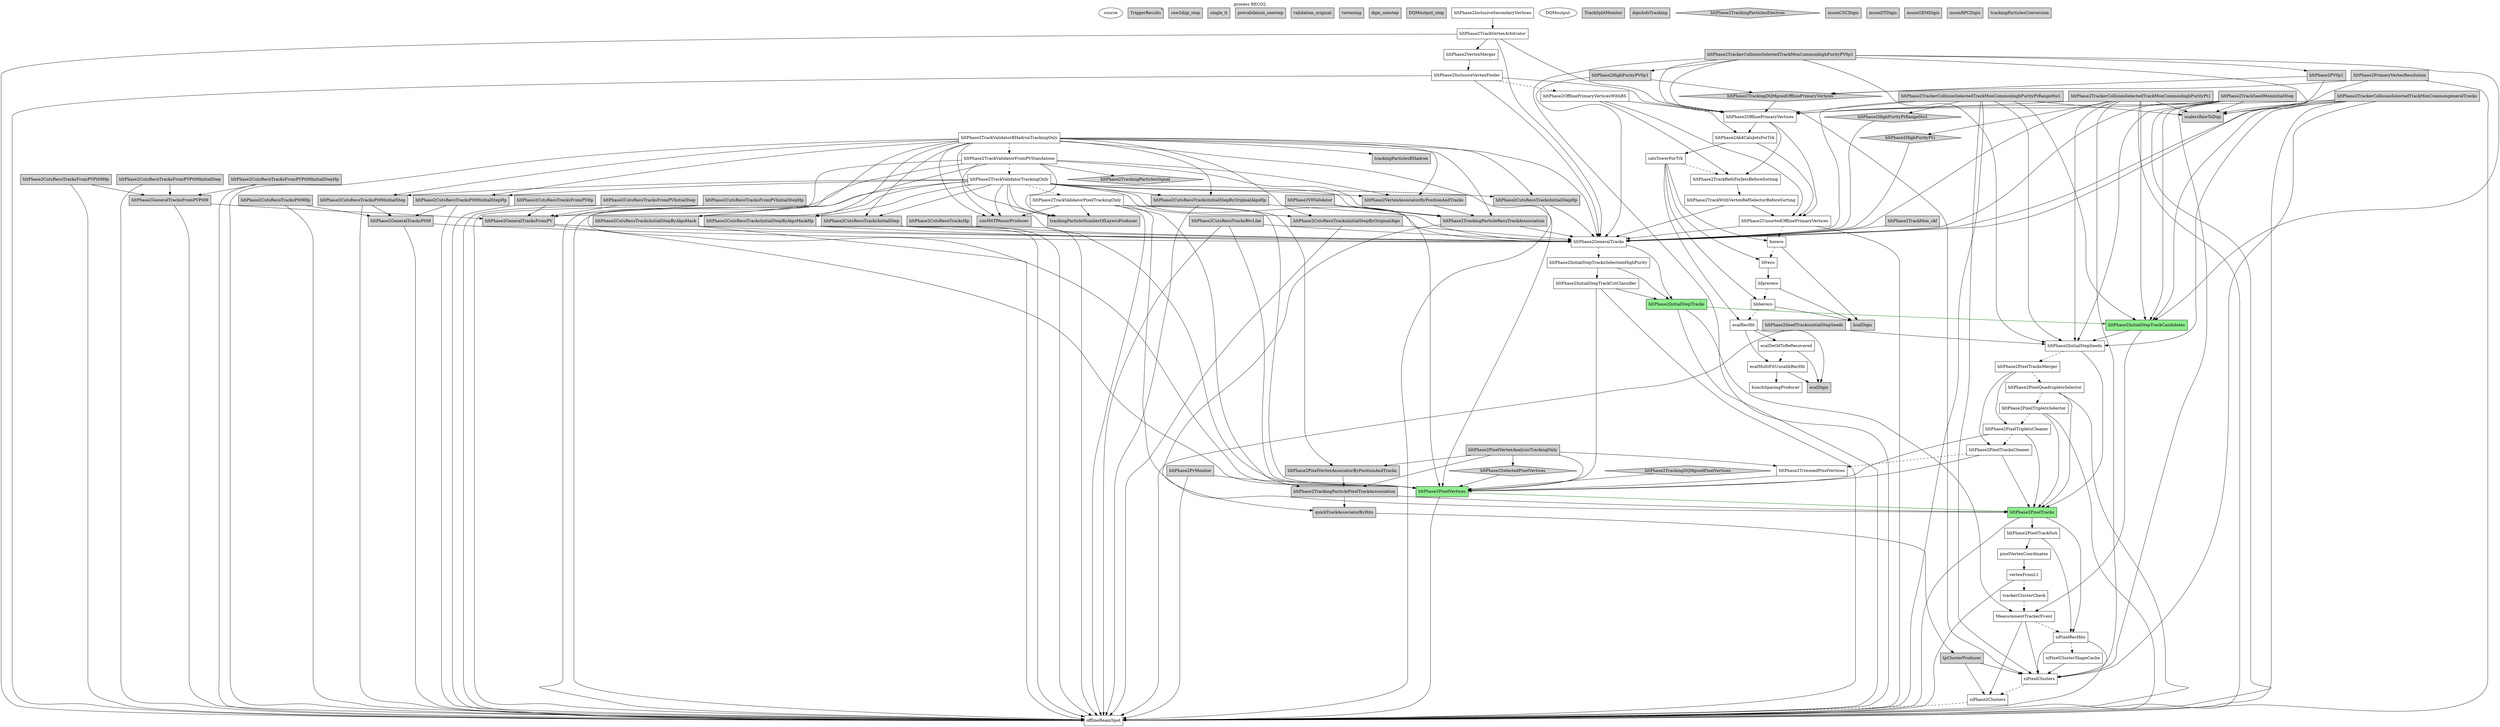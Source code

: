 digraph RECO2 {
graph [
label="process RECO2", labelloc=top];
0[color=black, fillcolor=white, label=source, shape=oval, style=filled, tooltip=PoolSource];
1[color=black, fillcolor=lightgrey, label=TriggerResults, shape=note, style=filled, tooltip=TriggerResultInserter];
2[color=black, fillcolor=lightgrey, label=raw2digi_step, shape=box, style=filled, tooltip=PathStatusInserter];
3[color=black, fillcolor=lightgrey, label=single_it, shape=box, style=filled, tooltip=PathStatusInserter];
4[color=black, fillcolor=lightgrey, label=prevalidation_onestep, shape=box, style=filled, tooltip=PathStatusInserter];
5[color=black, fillcolor=lightgrey, label=validation_original, shape=box, style=filled, tooltip=PathStatusInserter];
6[color=black, fillcolor=lightgrey, label=vertexing, shape=box, style=filled, tooltip=PathStatusInserter];
7[color=black, fillcolor=lightgrey, label=dqm_onestep, shape=box, style=filled, tooltip=EndPathStatusInserter];
8[color=black, fillcolor=lightgrey, label=DQMoutput_step, shape=box, style=filled, tooltip=EndPathStatusInserter];
9[color=black, fillcolor=white, label=offlineBeamSpot, shape=box, style=filled, tooltip=BeamSpotProducer];
10[color=black, fillcolor=white, label=siPhase2Clusters, shape=box, style=filled, tooltip=Phase2TrackerClusterizer];
11[color=black, fillcolor=white, label=siPixelClusters, shape=box, style=filled, tooltip=SiPixelClusterProducer];
12[color=black, fillcolor=white, label=siPixelClusterShapeCache, shape=box, style=filled, tooltip=SiPixelClusterShapeCacheProducer];
13[color=black, fillcolor=white, label=siPixelRecHits, shape=box, style=filled, tooltip=SiPixelRecHitSoAFromLegacy];
14[color=black, fillcolor=white, label=MeasurementTrackerEvent, shape=box, style=filled, tooltip=MeasurementTrackerEventProducer];
15[color=black, fillcolor=white, label=trackerClusterCheck, shape=box, style=filled, tooltip=ClusterCheckerEDProducer];
16[color=black, fillcolor=white, label=vertexFromL1, shape=box, style=filled, tooltip=L1ToVertex];
17[color=black, fillcolor=white, label=pixelVertexCoordinates, shape=box, style=filled, tooltip=PixelVertexCoordinates];
18[color=black, fillcolor=white, label=hltPhase2PixelTrackSoA, shape=box, style=filled, tooltip=CAHitNtupletCUDA];
19[color=black, fillcolor=lightgreen, label=hltPhase2PixelTracks, shape=box, style=filled, tooltip=PixelTrackProducerFromSoA];
20[color=black, fillcolor=lightgreen, label=hltPhase2PixelVertices, shape=box, style=filled, tooltip=PixelVertexProducer];
21[color=black, fillcolor=white, label=hltPhase2TrimmedPixelVertices, shape=box, style=filled, tooltip=PixelVertexCollectionTrimmer];
22[color=black, fillcolor=white, label=hltPhase2PixelTracksCleaner, shape=box, style=filled, tooltip=TrackWithVertexSelector];
23[color=black, fillcolor=white, label=hltPhase2PixelTripletsCleaner, shape=box, style=filled, tooltip=TrackWithVertexSelector];
24[color=black, fillcolor=white, label=hltPhase2PixelTripletsSelector, shape=box, style=filled, tooltip=RecoTrackViewRefSelector];
25[color=black, fillcolor=white, label=hltPhase2PixelQuadrupletsSelector, shape=box, style=filled, tooltip=RecoTrackViewRefSelector];
26[color=black, fillcolor=white, label=hltPhase2PixelTracksMerger, shape=box, style=filled, tooltip=TrackListMerger];
27[color=black, fillcolor=white, label=hltPhase2InitialStepSeeds, shape=box, style=filled, tooltip=SeedGeneratorFromProtoTracksEDProducer];
28[color=black, fillcolor=lightgreen, label=hltPhase2InitialStepTrackCandidates, shape=box, style=filled, tooltip=CkfTrackCandidateMaker];
29[color=black, fillcolor=lightgreen, label=hltPhase2InitialStepTracks, shape=box, style=filled, tooltip=TrackProducer];
30[color=black, fillcolor=white, label=hltPhase2InitialStepTrackCutClassifier, shape=box, style=filled, tooltip=TrackCutClassifier];
31[color=black, fillcolor=white, label=hltPhase2InitialStepTracksSelectionHighPurity, shape=box, style=filled, tooltip=TrackCollectionFilterCloner];
32[color=black, fillcolor=white, label=hltPhase2GeneralTracks, shape=box, style=filled, tooltip=TrackListMerger];
33[color=black, fillcolor=white, label=hltPhase2TrackValidatorPixelTrackingOnly, shape=box, style=filled, tooltip=MultiTrackValidator];
34[color=black, fillcolor=white, label=hltPhase2TrackValidatorTrackingOnly, shape=box, style=filled, tooltip=MultiTrackValidator];
35[color=black, fillcolor=white, label=hltPhase2TrackValidatorFromPVStandalone, shape=box, style=filled, tooltip=MultiTrackValidator];
36[color=black, fillcolor=white, label=hltPhase2TrackValidatorBHadronTrackingOnly, shape=box, style=filled, tooltip=MultiTrackValidator];
37[color=black, fillcolor=white, label=bunchSpacingProducer, shape=box, style=filled, tooltip=BunchSpacingProducer];
38[color=black, fillcolor=white, label=ecalMultiFitUncalibRecHit, shape=box, style=filled, tooltip=EcalUncalibRecHitProducer];
39[color=black, fillcolor=white, label=ecalDetIdToBeRecovered, shape=box, style=filled, tooltip=EcalDetIdToBeRecoveredProducer];
40[color=black, fillcolor=white, label=ecalRecHit, shape=box, style=filled, tooltip=EcalRecHitProducer];
41[color=black, fillcolor=white, label=hbhereco, shape=box, style=filled, tooltip=HBHEPhase1Reconstructor];
42[color=black, fillcolor=white, label=hfprereco, shape=box, style=filled, tooltip=HFPreReconstructor];
43[color=black, fillcolor=white, label=hfreco, shape=box, style=filled, tooltip=HFPhase1Reconstructor];
44[color=black, fillcolor=white, label=horeco, shape=box, style=filled, tooltip=HcalHitReconstructor];
45[color=black, fillcolor=white, label=hltPhase2UnsortedOfflinePrimaryVertices, shape=box, style=filled, tooltip=PrimaryVertexProducer];
46[color=black, fillcolor=white, label=hltPhase2TrackWithVertexRefSelectorBeforeSorting, shape=box, style=filled, tooltip=TrackWithVertexRefSelector];
47[color=black, fillcolor=white, label=hltPhase2TrackRefsForJetsBeforeSorting, shape=box, style=filled, tooltip=ChargedRefCandidateProducer];
48[color=black, fillcolor=white, label=caloTowerForTrk, shape=box, style=filled, tooltip=CaloTowersCreator];
49[color=black, fillcolor=white, label=hltPhase2Ak4CaloJetsForTrk, shape=box, style=filled, tooltip=FastjetJetProducer];
50[color=black, fillcolor=white, label=hltPhase2OfflinePrimaryVertices, shape=box, style=filled, tooltip=RecoChargedRefCandidatePrimaryVertexSorter];
51[color=black, fillcolor=white, label=hltPhase2OfflinePrimaryVerticesWithBS, shape=box, style=filled, tooltip=RecoChargedRefCandidatePrimaryVertexSorter];
52[color=black, fillcolor=white, label=hltPhase2InclusiveVertexFinder, shape=box, style=filled, tooltip=InclusiveVertexFinder];
53[color=black, fillcolor=white, label=hltPhase2VertexMerger, shape=box, style=filled, tooltip=VertexMerger];
54[color=black, fillcolor=white, label=hltPhase2TrackVertexArbitrator, shape=box, style=filled, tooltip=TrackVertexArbitrator];
55[color=black, fillcolor=white, label=hltPhase2InclusiveSecondaryVertices, shape=box, style=filled, tooltip=VertexMerger];
56[color=black, fillcolor=white, label=DQMoutput, shape=oval, style=filled, tooltip=DQMRootOutputModule];
57[color=black, fillcolor=lightgrey, label=TrackSplitMonitor, shape=box, style=filled, tooltip=TrackSplittingMonitor];
58[color=black, fillcolor=lightgrey, label=dqmInfoTracking, shape=box, style=filled, tooltip=DQMEventInfo];
59[color=black, fillcolor=lightgrey, label=ecalDigis, shape=box, style=filled, tooltip=EcalRawToDigi];
60[color=black, fillcolor=lightgrey, label=hcalDigis, shape=box, style=filled, tooltip=HcalRawToDigi];
61[color=black, fillcolor=lightgrey, label=hltPhase2CutsRecoTracksBtvLike, shape=box, style=filled, tooltip=RecoTrackViewRefSelector];
62[color=black, fillcolor=lightgrey, label=hltPhase2CutsRecoTracksFromPVHp, shape=box, style=filled, tooltip=RecoTrackViewRefSelector];
63[color=black, fillcolor=lightgrey, label=hltPhase2CutsRecoTracksFromPVInitialStep, shape=box, style=filled, tooltip=RecoTrackViewRefSelector];
64[color=black, fillcolor=lightgrey, label=hltPhase2CutsRecoTracksFromPVInitialStepHp, shape=box, style=filled, tooltip=RecoTrackViewRefSelector];
65[color=black, fillcolor=lightgrey, label=hltPhase2CutsRecoTracksFromPVPt09Hp, shape=box, style=filled, tooltip=RecoTrackViewRefSelector];
66[color=black, fillcolor=lightgrey, label=hltPhase2CutsRecoTracksFromPVPt09InitialStep, shape=box, style=filled, tooltip=RecoTrackViewRefSelector];
67[color=black, fillcolor=lightgrey, label=hltPhase2CutsRecoTracksFromPVPt09InitialStepHp, shape=box, style=filled, tooltip=RecoTrackViewRefSelector];
68[color=black, fillcolor=lightgrey, label=hltPhase2CutsRecoTracksHp, shape=box, style=filled, tooltip=RecoTrackViewRefSelector];
69[color=black, fillcolor=lightgrey, label=hltPhase2CutsRecoTracksInitialStep, shape=box, style=filled, tooltip=RecoTrackViewRefSelector];
70[color=black, fillcolor=lightgrey, label=hltPhase2CutsRecoTracksInitialStepByAlgoMask, shape=box, style=filled, tooltip=RecoTrackViewRefSelector];
71[color=black, fillcolor=lightgrey, label=hltPhase2CutsRecoTracksInitialStepByAlgoMaskHp, shape=box, style=filled, tooltip=RecoTrackViewRefSelector];
72[color=black, fillcolor=lightgrey, label=hltPhase2CutsRecoTracksInitialStepByOriginalAlgo, shape=box, style=filled, tooltip=RecoTrackViewRefSelector];
73[color=black, fillcolor=lightgrey, label=hltPhase2CutsRecoTracksInitialStepByOriginalAlgoHp, shape=box, style=filled, tooltip=RecoTrackViewRefSelector];
74[color=black, fillcolor=lightgrey, label=hltPhase2CutsRecoTracksInitialStepHp, shape=box, style=filled, tooltip=RecoTrackViewRefSelector];
75[color=black, fillcolor=lightgrey, label=hltPhase2CutsRecoTracksPt09Hp, shape=box, style=filled, tooltip=RecoTrackViewRefSelector];
76[color=black, fillcolor=lightgrey, label=hltPhase2CutsRecoTracksPt09InitialStep, shape=box, style=filled, tooltip=RecoTrackViewRefSelector];
77[color=black, fillcolor=lightgrey, label=hltPhase2CutsRecoTracksPt09InitialStepHp, shape=box, style=filled, tooltip=RecoTrackViewRefSelector];
78[color=black, fillcolor=lightgrey, label=hltPhase2GeneralTracksFromPV, shape=box, style=filled, tooltip=TrackWithVertexRefSelector];
79[color=black, fillcolor=lightgrey, label=hltPhase2GeneralTracksFromPVPt09, shape=box, style=filled, tooltip=RecoTrackViewRefSelector];
80[color=black, fillcolor=lightgrey, label=hltPhase2GeneralTracksPt09, shape=box, style=filled, tooltip=RecoTrackViewRefSelector];
81[color=black, fillcolor=lightgrey, label=hltPhase2HighPurityPV0p1, shape=box, style=filled, tooltip=TrackWithVertexSelector];
82[color=black, fillcolor=lightgrey, label=hltPhase2HighPurityPt1, shape=diamond, style=filled, tooltip=TrackSelector];
83[color=black, fillcolor=lightgrey, label=hltPhase2HighPurityPtRange0to1, shape=diamond, style=filled, tooltip=TrackSelector];
84[color=black, fillcolor=lightgrey, label=hltPhase2PV0p1, shape=box, style=filled, tooltip=TrackWithVertexSelector];
85[color=black, fillcolor=lightgrey, label=hltPhase2PixelVertexAnalysisTrackingOnly, shape=box, style=filled, tooltip=PrimaryVertexAnalyzer4PUSlimmed];
86[color=black, fillcolor=lightgrey, label=hltPhase2PixelVertexAssociatorByPositionAndTracks, shape=box, style=filled, tooltip=VertexAssociatorByPositionAndTracksProducer];
87[color=black, fillcolor=lightgrey, label=hltPhase2PrimaryVertexResolution, shape=box, style=filled, tooltip=PrimaryVertexResolution];
88[color=black, fillcolor=lightgrey, label=hltPhase2PvMonitor, shape=box, style=filled, tooltip=PrimaryVertexMonitor];
89[color=black, fillcolor=lightgrey, label=hltPhase2SeedTracksinitialStepSeeds, shape=box, style=filled, tooltip=TrackFromSeedProducer];
90[color=black, fillcolor=lightgrey, label=hltPhase2SelectedPixelVertices, shape=diamond, style=filled, tooltip=VertexSelector];
91[color=black, fillcolor=lightgrey, label=hltPhase2TrackMon_ckf, shape=box, style=filled, tooltip=TrackEfficiencyMonitor];
92[color=black, fillcolor=lightgrey, label=hltPhase2TrackSeedMoninitialStep, shape=box, style=filled, tooltip=TrackingMonitor];
93[color=black, fillcolor=lightgrey, label=hltPhase2TrackerCollisionSelectedTrackMonCommongeneralTracks, shape=box, style=filled, tooltip=TrackingMonitor];
94[color=black, fillcolor=lightgrey, label=hltPhase2TrackerCollisionSelectedTrackMonCommonhighPurityPV0p1, shape=box, style=filled, tooltip=TrackingMonitor];
95[color=black, fillcolor=lightgrey, label=hltPhase2TrackerCollisionSelectedTrackMonCommonhighPurityPt1, shape=box, style=filled, tooltip=TrackingMonitor];
96[color=black, fillcolor=lightgrey, label=hltPhase2TrackerCollisionSelectedTrackMonCommonhighPurityPtRange0to1, shape=box, style=filled, tooltip=TrackingMonitor];
97[color=black, fillcolor=lightgrey, label=hltPhase2TrackingDQMgoodOfflinePrimaryVertices, shape=diamond, style=filled, tooltip=VertexSelector];
98[color=black, fillcolor=lightgrey, label=hltPhase2TrackingDQMgoodPixelVertices, shape=diamond, style=filled, tooltip=VertexSelector];
99[color=black, fillcolor=lightgrey, label=hltPhase2TrackingParticlePixelTrackAsssociation, shape=box, style=filled, tooltip=TrackAssociatorEDProducer];
100[color=black, fillcolor=lightgrey, label=hltPhase2TrackingParticleRecoTrackAsssociation, shape=box, style=filled, tooltip=TrackAssociatorEDProducer];
101[color=black, fillcolor=lightgrey, label=hltPhase2TrackingParticlesElectron, shape=diamond, style=filled, tooltip=TrackingParticleRefSelector];
102[color=black, fillcolor=lightgrey, label=hltPhase2TrackingParticlesSignal, shape=diamond, style=filled, tooltip=TrackingParticleRefSelector];
103[color=black, fillcolor=lightgrey, label=hltPhase2V0Validator, shape=box, style=filled, tooltip=V0Validator];
104[color=black, fillcolor=lightgrey, label=hltPhase2VertexAssociatorByPositionAndTracks, shape=box, style=filled, tooltip=VertexAssociatorByPositionAndTracksProducer];
105[color=black, fillcolor=lightgrey, label=muonCSCDigis, shape=box, style=filled, tooltip=CSCDCCUnpacker];
106[color=black, fillcolor=lightgrey, label=muonDTDigis, shape=box, style=filled, tooltip=DTuROSRawToDigi];
107[color=black, fillcolor=lightgrey, label=muonGEMDigis, shape=box, style=filled, tooltip=GEMRawToDigiModule];
108[color=black, fillcolor=lightgrey, label=muonRPCDigis, shape=box, style=filled, tooltip=RPCUnpackingModule];
109[color=black, fillcolor=lightgrey, label=quickTrackAssociatorByHits, shape=box, style=filled, tooltip=QuickTrackAssociatorByHitsProducer];
110[color=black, fillcolor=lightgrey, label=scalersRawToDigi, shape=box, style=filled, tooltip=ScalersRawToDigi];
111[color=black, fillcolor=lightgrey, label=simHitTPAssocProducer, shape=box, style=filled, tooltip=SimHitTPAssociationProducer];
112[color=black, fillcolor=lightgrey, label=tpClusterProducer, shape=box, style=filled, tooltip=ClusterTPAssociationProducer];
113[color=black, fillcolor=lightgrey, label=trackingParticleNumberOfLayersProducer, shape=box, style=filled, tooltip=TrackingParticleNumberOfLayersProducer];
114[color=black, fillcolor=lightgrey, label=trackingParticlesBHadron, shape=box, style=filled, tooltip=TrackingParticleBHadronRefSelector];
115[color=black, fillcolor=lightgrey, label=trackingParticlesConversion, shape=box, style=filled, tooltip=TrackingParticleConversionRefSelector];
10 -> 9[style=dashed];
11 -> 10[style=dashed];
12 -> 11;
13 -> 9;
13 -> 11;
13 -> 12[style=dashed];
14 -> 11;
14 -> 10;
14 -> 13[style=dashed];
15 -> 14[style=dashed];
16 -> 9;
16 -> 15[style=dashed];
17 -> 16;
18 -> 13;
18 -> 17;
19 -> 9;
19 -> 18;
19 -> 13;
20 -> 19[color=darkgreen];
20 -> 9;
21 -> 20;
22 -> 19;
22 -> 20;
22 -> 21[style=dashed];
23 -> 19;
23 -> 20;
23 -> 22[style=dashed];
24 -> 19;
24 -> 9;
24 -> 23[style=dashed];
25 -> 19;
25 -> 9;
25 -> 24[style=dashed];
26 -> 22;
26 -> 23;
26 -> 25[style=dashed];
27 -> 19;
27 -> 26[style=dashed];
28 -> 14;
28 -> 27;
29 -> 14;
29 -> 9;
29 -> 28[color=darkgreen];
30 -> 29;
30 -> 9;
30 -> 20;
31 -> 29;
31 -> 30;
32 -> 29;
32 -> 31[style=dashed];
33 -> 19;
33 -> 9;
33 -> 113;
33 -> 20;
33 -> 86;
33 -> 111;
33 -> 99;
34 -> 32;
34 -> 69;
34 -> 74;
34 -> 72;
34 -> 73;
34 -> 70;
34 -> 71;
34 -> 76;
34 -> 77;
34 -> 9;
34 -> 113;
34 -> 20;
34 -> 104;
34 -> 111;
34 -> 100;
34 -> 33[style=dashed];
35 -> 102;
35 -> 78;
35 -> 9;
35 -> 113;
35 -> 20;
35 -> 104;
35 -> 111;
35 -> 100;
35 -> 34[style=dashed];
36 -> 114;
36 -> 32;
36 -> 69;
36 -> 74;
36 -> 72;
36 -> 73;
36 -> 70;
36 -> 71;
36 -> 76;
36 -> 77;
36 -> 9;
36 -> 113;
36 -> 20;
36 -> 104;
36 -> 111;
36 -> 100;
36 -> 35[style=dashed];
38 -> 59;
38 -> 37;
39 -> 59;
39 -> 38[style=dashed];
40 -> 38;
40 -> 39;
40 -> 59;
41 -> 60;
41 -> 40[style=dashed];
42 -> 60;
42 -> 41[style=dashed];
43 -> 42;
44 -> 60;
44 -> 43[style=dashed];
45 -> 32;
45 -> 9;
45 -> 44[style=dashed];
46 -> 32;
46 -> 45;
47 -> 46;
48 -> 41;
48 -> 44;
48 -> 43;
48 -> 40;
48 -> 47[style=dashed];
49 -> 45;
49 -> 48;
50 -> 47;
50 -> 45;
50 -> 49;
51 -> 47;
51 -> 45;
51 -> 49;
51 -> 50[style=dashed];
52 -> 9;
52 -> 50;
52 -> 32;
52 -> 51[style=dashed];
53 -> 52;
54 -> 50;
54 -> 53;
54 -> 9;
54 -> 32;
55 -> 54;
61 -> 32;
61 -> 9;
61 -> 20;
62 -> 78;
62 -> 9;
63 -> 78;
63 -> 9;
64 -> 78;
64 -> 9;
65 -> 79;
65 -> 9;
66 -> 79;
66 -> 9;
67 -> 79;
67 -> 9;
68 -> 32;
68 -> 9;
69 -> 32;
69 -> 9;
70 -> 32;
70 -> 9;
71 -> 32;
71 -> 9;
72 -> 32;
72 -> 9;
73 -> 32;
73 -> 9;
74 -> 32;
74 -> 9;
75 -> 80;
75 -> 9;
76 -> 80;
76 -> 9;
77 -> 80;
77 -> 9;
78 -> 32;
78 -> 20;
79 -> 78;
79 -> 9;
80 -> 32;
80 -> 9;
81 -> 32;
81 -> 97;
82 -> 32;
83 -> 32;
84 -> 32;
84 -> 97;
85 -> 99;
85 -> 86;
85 -> 20;
85 -> 90;
85 -> 21;
86 -> 99;
87 -> 97;
87 -> 9;
87 -> 110;
88 -> 20;
88 -> 9;
89 -> 27;
89 -> 9;
90 -> 20;
91 -> 32;
92 -> 9;
92 -> 50;
92 -> 110;
92 -> 32;
92 -> 28;
92 -> 27;
92 -> 11;
93 -> 110;
93 -> 9;
93 -> 50;
93 -> 32;
93 -> 28;
93 -> 27;
93 -> 11;
94 -> 110;
94 -> 9;
94 -> 50;
94 -> 84;
94 -> 81;
94 -> 28;
94 -> 27;
94 -> 11;
95 -> 110;
95 -> 9;
95 -> 50;
95 -> 32;
95 -> 82;
95 -> 28;
95 -> 27;
95 -> 11;
96 -> 110;
96 -> 9;
96 -> 50;
96 -> 32;
96 -> 83;
96 -> 28;
96 -> 27;
96 -> 11;
97 -> 50;
98 -> 20;
99 -> 19;
99 -> 109;
100 -> 32;
100 -> 109;
103 -> 100;
103 -> 20;
104 -> 100;
109 -> 112;
112 -> 11;
112 -> 10;
}
